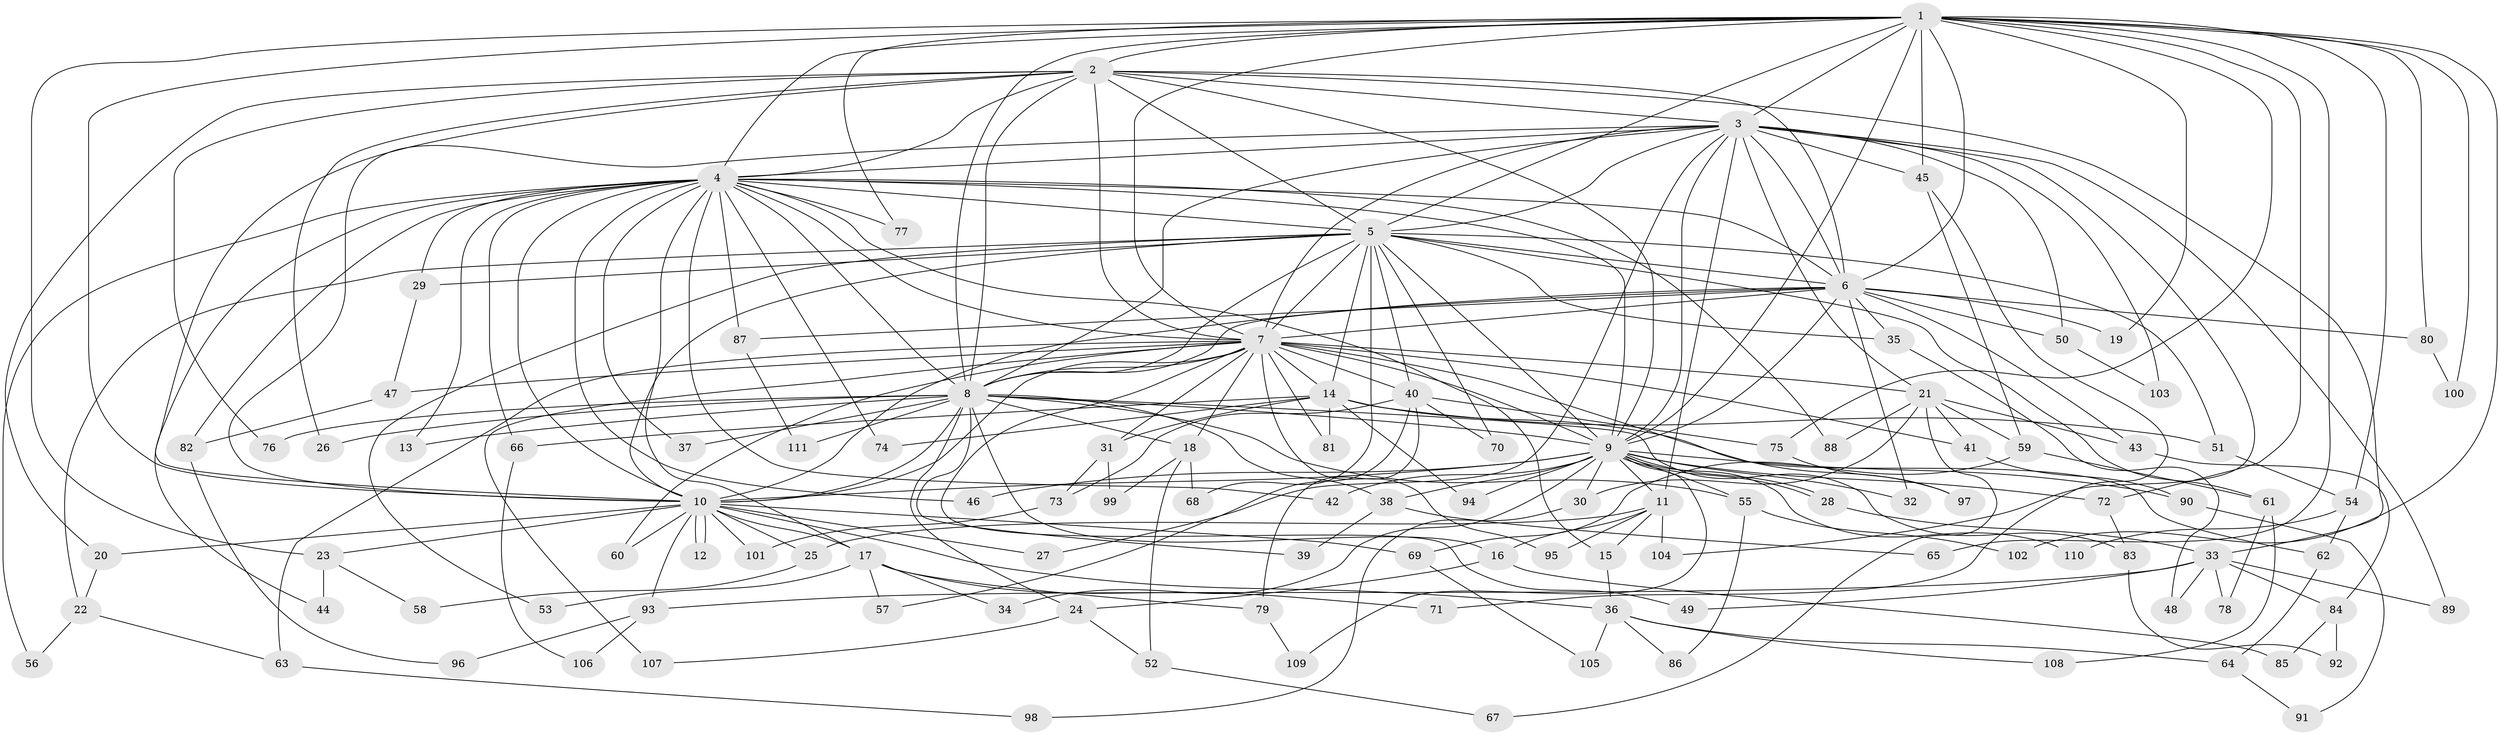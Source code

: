 // coarse degree distribution, {13: 0.045454545454545456, 20: 0.022727272727272728, 2: 0.4772727272727273, 1: 0.13636363636363635, 3: 0.09090909090909091, 6: 0.045454545454545456, 5: 0.045454545454545456, 24: 0.022727272727272728, 7: 0.022727272727272728, 10: 0.022727272727272728, 4: 0.022727272727272728, 11: 0.022727272727272728, 12: 0.022727272727272728}
// Generated by graph-tools (version 1.1) at 2025/47/03/04/25 21:47:50]
// undirected, 111 vertices, 247 edges
graph export_dot {
graph [start="1"]
  node [color=gray90,style=filled];
  1;
  2;
  3;
  4;
  5;
  6;
  7;
  8;
  9;
  10;
  11;
  12;
  13;
  14;
  15;
  16;
  17;
  18;
  19;
  20;
  21;
  22;
  23;
  24;
  25;
  26;
  27;
  28;
  29;
  30;
  31;
  32;
  33;
  34;
  35;
  36;
  37;
  38;
  39;
  40;
  41;
  42;
  43;
  44;
  45;
  46;
  47;
  48;
  49;
  50;
  51;
  52;
  53;
  54;
  55;
  56;
  57;
  58;
  59;
  60;
  61;
  62;
  63;
  64;
  65;
  66;
  67;
  68;
  69;
  70;
  71;
  72;
  73;
  74;
  75;
  76;
  77;
  78;
  79;
  80;
  81;
  82;
  83;
  84;
  85;
  86;
  87;
  88;
  89;
  90;
  91;
  92;
  93;
  94;
  95;
  96;
  97;
  98;
  99;
  100;
  101;
  102;
  103;
  104;
  105;
  106;
  107;
  108;
  109;
  110;
  111;
  1 -- 2;
  1 -- 3;
  1 -- 4;
  1 -- 5;
  1 -- 6;
  1 -- 7;
  1 -- 8;
  1 -- 9;
  1 -- 10;
  1 -- 19;
  1 -- 23;
  1 -- 45;
  1 -- 54;
  1 -- 65;
  1 -- 72;
  1 -- 75;
  1 -- 77;
  1 -- 80;
  1 -- 100;
  1 -- 102;
  2 -- 3;
  2 -- 4;
  2 -- 5;
  2 -- 6;
  2 -- 7;
  2 -- 8;
  2 -- 9;
  2 -- 10;
  2 -- 20;
  2 -- 26;
  2 -- 33;
  2 -- 76;
  3 -- 4;
  3 -- 5;
  3 -- 6;
  3 -- 7;
  3 -- 8;
  3 -- 9;
  3 -- 10;
  3 -- 11;
  3 -- 21;
  3 -- 27;
  3 -- 45;
  3 -- 50;
  3 -- 89;
  3 -- 103;
  3 -- 104;
  4 -- 5;
  4 -- 6;
  4 -- 7;
  4 -- 8;
  4 -- 9;
  4 -- 10;
  4 -- 13;
  4 -- 15;
  4 -- 17;
  4 -- 29;
  4 -- 37;
  4 -- 42;
  4 -- 44;
  4 -- 46;
  4 -- 56;
  4 -- 66;
  4 -- 74;
  4 -- 77;
  4 -- 82;
  4 -- 87;
  4 -- 88;
  5 -- 6;
  5 -- 7;
  5 -- 8;
  5 -- 9;
  5 -- 10;
  5 -- 14;
  5 -- 22;
  5 -- 29;
  5 -- 35;
  5 -- 40;
  5 -- 51;
  5 -- 53;
  5 -- 61;
  5 -- 68;
  5 -- 70;
  6 -- 7;
  6 -- 8;
  6 -- 9;
  6 -- 10;
  6 -- 19;
  6 -- 32;
  6 -- 35;
  6 -- 43;
  6 -- 50;
  6 -- 80;
  6 -- 87;
  7 -- 8;
  7 -- 9;
  7 -- 10;
  7 -- 14;
  7 -- 18;
  7 -- 21;
  7 -- 31;
  7 -- 40;
  7 -- 41;
  7 -- 47;
  7 -- 49;
  7 -- 60;
  7 -- 63;
  7 -- 81;
  7 -- 95;
  7 -- 97;
  7 -- 107;
  8 -- 9;
  8 -- 10;
  8 -- 13;
  8 -- 16;
  8 -- 18;
  8 -- 24;
  8 -- 26;
  8 -- 37;
  8 -- 38;
  8 -- 39;
  8 -- 55;
  8 -- 76;
  8 -- 83;
  8 -- 111;
  9 -- 10;
  9 -- 11;
  9 -- 28;
  9 -- 28;
  9 -- 30;
  9 -- 32;
  9 -- 34;
  9 -- 38;
  9 -- 42;
  9 -- 46;
  9 -- 55;
  9 -- 72;
  9 -- 90;
  9 -- 94;
  9 -- 109;
  9 -- 110;
  10 -- 12;
  10 -- 12;
  10 -- 17;
  10 -- 20;
  10 -- 23;
  10 -- 25;
  10 -- 27;
  10 -- 36;
  10 -- 60;
  10 -- 69;
  10 -- 93;
  10 -- 101;
  11 -- 15;
  11 -- 16;
  11 -- 25;
  11 -- 95;
  11 -- 104;
  14 -- 31;
  14 -- 51;
  14 -- 62;
  14 -- 66;
  14 -- 74;
  14 -- 81;
  14 -- 94;
  15 -- 36;
  16 -- 24;
  16 -- 85;
  17 -- 34;
  17 -- 53;
  17 -- 57;
  17 -- 71;
  17 -- 79;
  18 -- 52;
  18 -- 68;
  18 -- 99;
  20 -- 22;
  21 -- 30;
  21 -- 41;
  21 -- 43;
  21 -- 59;
  21 -- 67;
  21 -- 88;
  22 -- 56;
  22 -- 63;
  23 -- 44;
  23 -- 58;
  24 -- 52;
  24 -- 107;
  25 -- 58;
  28 -- 33;
  29 -- 47;
  30 -- 98;
  31 -- 73;
  31 -- 99;
  33 -- 48;
  33 -- 49;
  33 -- 78;
  33 -- 84;
  33 -- 89;
  33 -- 93;
  35 -- 48;
  36 -- 64;
  36 -- 86;
  36 -- 105;
  36 -- 108;
  38 -- 39;
  38 -- 65;
  40 -- 57;
  40 -- 70;
  40 -- 73;
  40 -- 75;
  40 -- 79;
  41 -- 90;
  43 -- 84;
  45 -- 59;
  45 -- 71;
  47 -- 82;
  50 -- 103;
  51 -- 54;
  52 -- 67;
  54 -- 62;
  54 -- 110;
  55 -- 86;
  55 -- 102;
  59 -- 61;
  59 -- 69;
  61 -- 78;
  61 -- 108;
  62 -- 64;
  63 -- 98;
  64 -- 91;
  66 -- 106;
  69 -- 105;
  72 -- 83;
  73 -- 101;
  75 -- 97;
  79 -- 109;
  80 -- 100;
  82 -- 96;
  83 -- 92;
  84 -- 85;
  84 -- 92;
  87 -- 111;
  90 -- 91;
  93 -- 96;
  93 -- 106;
}
